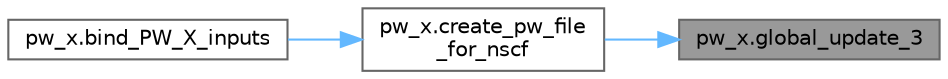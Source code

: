 digraph "pw_x.global_update_3"
{
 // LATEX_PDF_SIZE
  bgcolor="transparent";
  edge [fontname=Helvetica,fontsize=10,labelfontname=Helvetica,labelfontsize=10];
  node [fontname=Helvetica,fontsize=10,shape=box,height=0.2,width=0.4];
  rankdir="RL";
  Node1 [label="pw_x.global_update_3",height=0.2,width=0.4,color="gray40", fillcolor="grey60", style="filled", fontcolor="black",tooltip="('CREATING PW NSCF INPUT FILE')"];
  Node1 -> Node2 [dir="back",color="steelblue1",style="solid"];
  Node2 [label="pw_x.create_pw_file\l_for_nscf",height=0.2,width=0.4,color="grey40", fillcolor="white", style="filled",URL="$d8/dbc/namespacepw__x.html#a1a627222ac50e7df2eaae513b2857c56",tooltip=" "];
  Node2 -> Node3 [dir="back",color="steelblue1",style="solid"];
  Node3 [label="pw_x.bind_PW_X_inputs",height=0.2,width=0.4,color="grey40", fillcolor="white", style="filled",URL="$d8/dbc/namespacepw__x.html#a16099c23ec3eb8d319a775c3f936dc2e",tooltip=" "];
}
